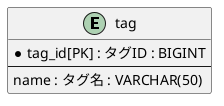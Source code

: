 @startuml tag
entity "tag" {
  *tag_id[PK] : タグID : BIGINT
  --
  name : タグ名 : VARCHAR(50)
}
@enduml